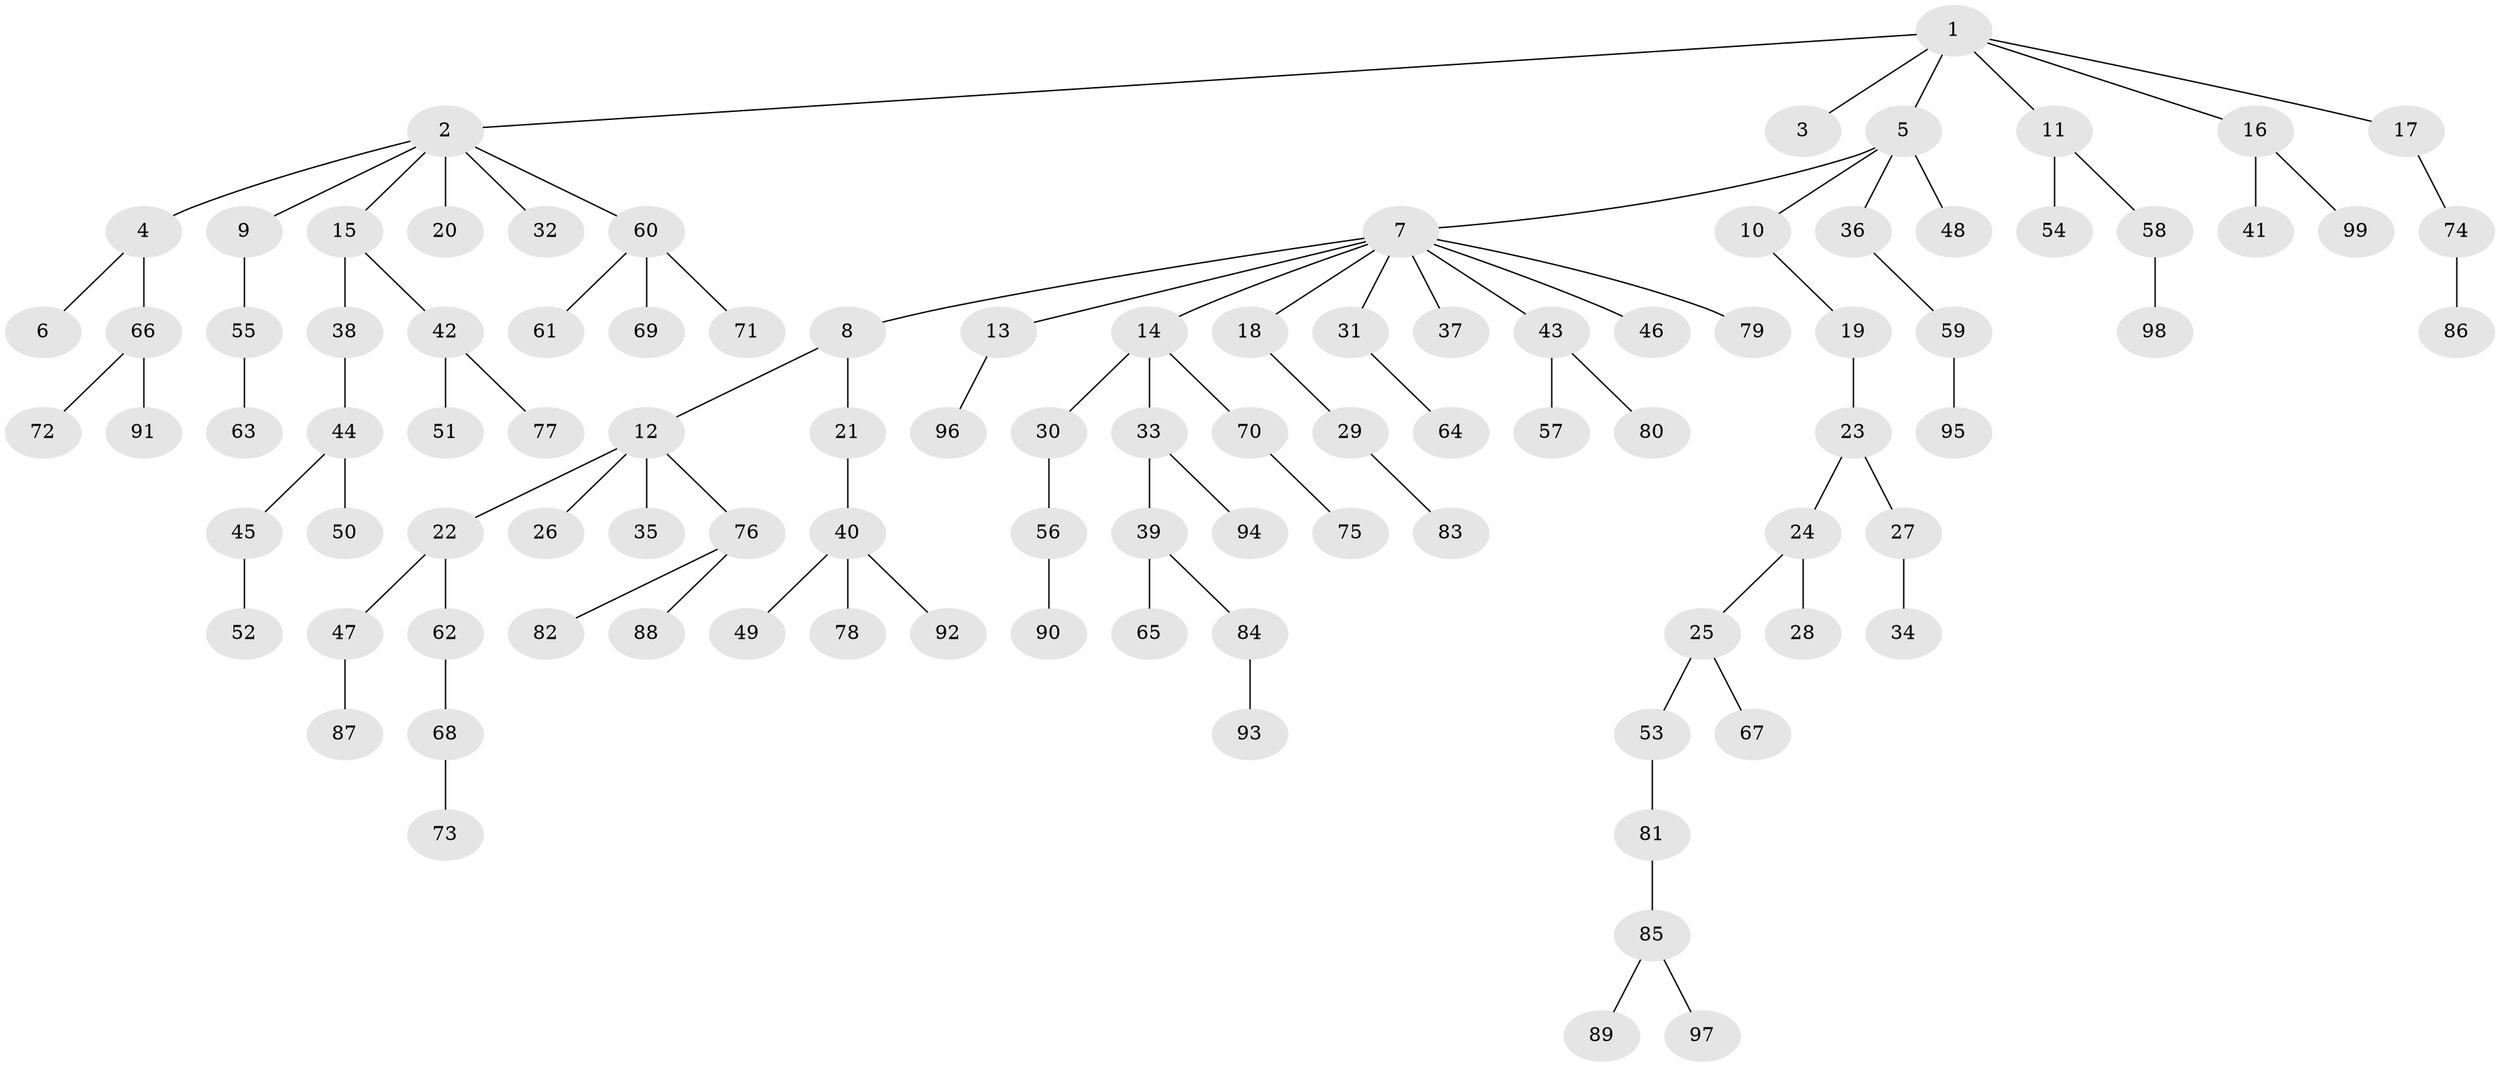 // Generated by graph-tools (version 1.1) at 2025/02/03/09/25 03:02:23]
// undirected, 99 vertices, 98 edges
graph export_dot {
graph [start="1"]
  node [color=gray90,style=filled];
  1;
  2;
  3;
  4;
  5;
  6;
  7;
  8;
  9;
  10;
  11;
  12;
  13;
  14;
  15;
  16;
  17;
  18;
  19;
  20;
  21;
  22;
  23;
  24;
  25;
  26;
  27;
  28;
  29;
  30;
  31;
  32;
  33;
  34;
  35;
  36;
  37;
  38;
  39;
  40;
  41;
  42;
  43;
  44;
  45;
  46;
  47;
  48;
  49;
  50;
  51;
  52;
  53;
  54;
  55;
  56;
  57;
  58;
  59;
  60;
  61;
  62;
  63;
  64;
  65;
  66;
  67;
  68;
  69;
  70;
  71;
  72;
  73;
  74;
  75;
  76;
  77;
  78;
  79;
  80;
  81;
  82;
  83;
  84;
  85;
  86;
  87;
  88;
  89;
  90;
  91;
  92;
  93;
  94;
  95;
  96;
  97;
  98;
  99;
  1 -- 2;
  1 -- 3;
  1 -- 5;
  1 -- 11;
  1 -- 16;
  1 -- 17;
  2 -- 4;
  2 -- 9;
  2 -- 15;
  2 -- 20;
  2 -- 32;
  2 -- 60;
  4 -- 6;
  4 -- 66;
  5 -- 7;
  5 -- 10;
  5 -- 36;
  5 -- 48;
  7 -- 8;
  7 -- 13;
  7 -- 14;
  7 -- 18;
  7 -- 31;
  7 -- 37;
  7 -- 43;
  7 -- 46;
  7 -- 79;
  8 -- 12;
  8 -- 21;
  9 -- 55;
  10 -- 19;
  11 -- 54;
  11 -- 58;
  12 -- 22;
  12 -- 26;
  12 -- 35;
  12 -- 76;
  13 -- 96;
  14 -- 30;
  14 -- 33;
  14 -- 70;
  15 -- 38;
  15 -- 42;
  16 -- 41;
  16 -- 99;
  17 -- 74;
  18 -- 29;
  19 -- 23;
  21 -- 40;
  22 -- 47;
  22 -- 62;
  23 -- 24;
  23 -- 27;
  24 -- 25;
  24 -- 28;
  25 -- 53;
  25 -- 67;
  27 -- 34;
  29 -- 83;
  30 -- 56;
  31 -- 64;
  33 -- 39;
  33 -- 94;
  36 -- 59;
  38 -- 44;
  39 -- 65;
  39 -- 84;
  40 -- 49;
  40 -- 78;
  40 -- 92;
  42 -- 51;
  42 -- 77;
  43 -- 57;
  43 -- 80;
  44 -- 45;
  44 -- 50;
  45 -- 52;
  47 -- 87;
  53 -- 81;
  55 -- 63;
  56 -- 90;
  58 -- 98;
  59 -- 95;
  60 -- 61;
  60 -- 69;
  60 -- 71;
  62 -- 68;
  66 -- 72;
  66 -- 91;
  68 -- 73;
  70 -- 75;
  74 -- 86;
  76 -- 82;
  76 -- 88;
  81 -- 85;
  84 -- 93;
  85 -- 89;
  85 -- 97;
}
